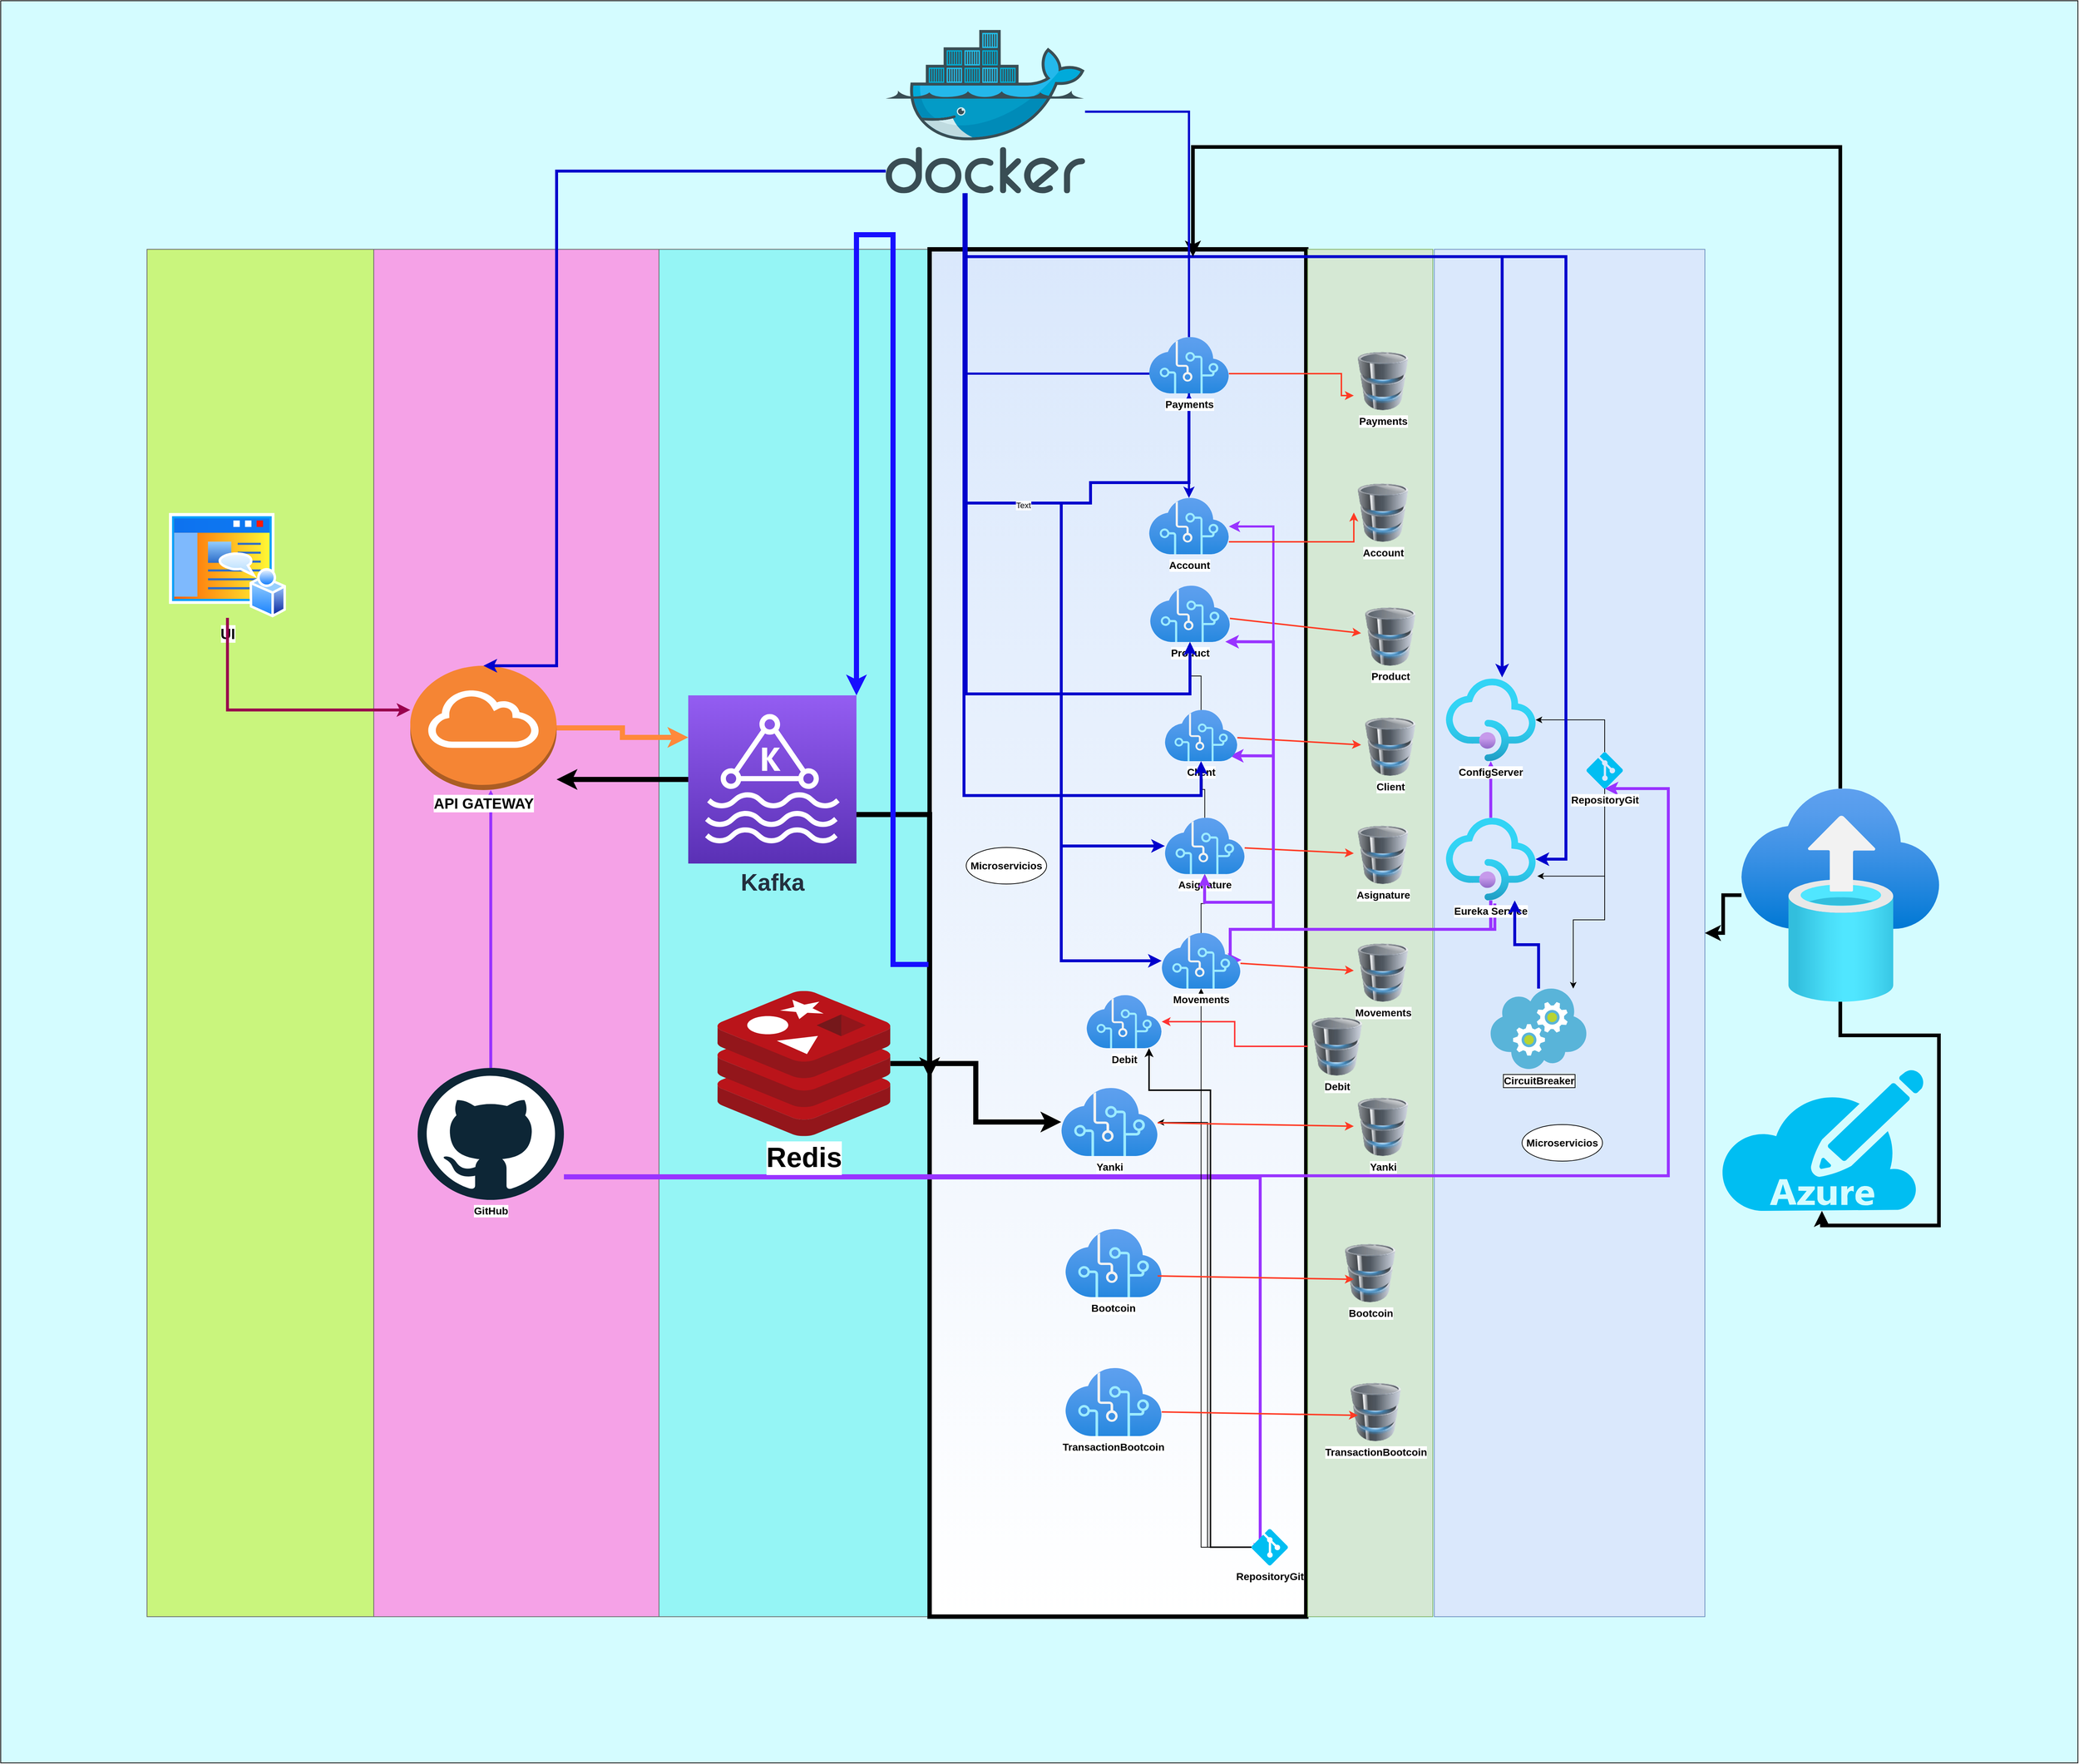 <mxfile version="16.6.5" type="github">
  <diagram id="nT4XZ729cgC_CFC-KKAV" name="Page-1">
    <mxGraphModel dx="6017" dy="3904" grid="1" gridSize="10" guides="1" tooltips="1" connect="1" arrows="1" fold="1" page="1" pageScale="1" pageWidth="827" pageHeight="1169" math="0" shadow="0">
      <root>
        <mxCell id="0" />
        <mxCell id="1" parent="0" />
        <mxCell id="L8ePBV70xMKpzN29t7BC-1" value="" style="rounded=0;whiteSpace=wrap;html=1;fillColor=#D4FCFF;" vertex="1" parent="1">
          <mxGeometry x="-420" y="-580" width="2840" height="2410" as="geometry" />
        </mxCell>
        <mxCell id="L8ePBV70xMKpzN29t7BC-2" value="" style="rounded=0;whiteSpace=wrap;html=1;fillColor=#95F5F5;strokeColor=#666666;fontColor=#333333;" vertex="1" parent="1">
          <mxGeometry x="480" y="-240" width="568" height="1870" as="geometry" />
        </mxCell>
        <mxCell id="L8ePBV70xMKpzN29t7BC-3" value="" style="rounded=0;whiteSpace=wrap;html=1;fillColor=#dae8fc;strokeColor=#6c8ebf;" vertex="1" parent="1">
          <mxGeometry x="1540" y="-240" width="370" height="1870" as="geometry" />
        </mxCell>
        <mxCell id="L8ePBV70xMKpzN29t7BC-4" value="" style="rounded=0;whiteSpace=wrap;html=1;fillColor=#F5A2E7;strokeColor=#666666;fontColor=#333333;" vertex="1" parent="1">
          <mxGeometry x="90" y="-240" width="390" height="1870" as="geometry" />
        </mxCell>
        <mxCell id="L8ePBV70xMKpzN29t7BC-5" value="" style="rounded=0;whiteSpace=wrap;html=1;fillColor=#dae8fc;strokeColor=#000000;strokeWidth=6;gradientColor=#ffffff;" vertex="1" parent="1">
          <mxGeometry x="850" y="-240" width="515" height="1870" as="geometry" />
        </mxCell>
        <mxCell id="L8ePBV70xMKpzN29t7BC-6" value="" style="rounded=0;whiteSpace=wrap;html=1;fillColor=#d5e8d4;strokeColor=#82b366;" vertex="1" parent="1">
          <mxGeometry x="1367" y="-240" width="171" height="1870" as="geometry" />
        </mxCell>
        <mxCell id="L8ePBV70xMKpzN29t7BC-7" value="" style="endArrow=classic;html=1;rounded=0;fontColor=#FF142C;labelBackgroundColor=#FF142C;strokeColor=#FF3A24;strokeWidth=2;" edge="1" parent="1" source="L8ePBV70xMKpzN29t7BC-42" target="L8ePBV70xMKpzN29t7BC-9">
          <mxGeometry width="50" height="50" relative="1" as="geometry">
            <mxPoint x="1033.16" y="949.47" as="sourcePoint" />
            <mxPoint x="1113.16" y="942.197" as="targetPoint" />
          </mxGeometry>
        </mxCell>
        <mxCell id="L8ePBV70xMKpzN29t7BC-8" value="&lt;font color=&quot;#000000&quot; style=&quot;font-size: 14px&quot;&gt;&lt;b&gt;Client&lt;/b&gt;&lt;/font&gt;" style="image;html=1;image=img/lib/clip_art/computers/Database_128x128.png;fontColor=#FF142C;" vertex="1" parent="1">
          <mxGeometry x="1440.0" y="400.0" width="80" height="80" as="geometry" />
        </mxCell>
        <mxCell id="L8ePBV70xMKpzN29t7BC-9" value="&lt;font color=&quot;#000000&quot; style=&quot;font-size: 14px&quot;&gt;&lt;b&gt;Product&lt;/b&gt;&lt;/font&gt;" style="image;html=1;image=img/lib/clip_art/computers/Database_128x128.png;fontColor=#FF142C;" vertex="1" parent="1">
          <mxGeometry x="1440" y="249.47" width="80" height="80" as="geometry" />
        </mxCell>
        <mxCell id="L8ePBV70xMKpzN29t7BC-10" value="&lt;font color=&quot;#000000&quot; size=&quot;1&quot;&gt;&lt;b style=&quot;font-size: 14px&quot;&gt;Movements&lt;/b&gt;&lt;/font&gt;" style="image;html=1;image=img/lib/clip_art/computers/Database_128x128.png;fontColor=#FF142C;" vertex="1" parent="1">
          <mxGeometry x="1430.0" y="709" width="80" height="80" as="geometry" />
        </mxCell>
        <mxCell id="L8ePBV70xMKpzN29t7BC-11" style="edgeStyle=orthogonalEdgeStyle;rounded=0;orthogonalLoop=1;jettySize=auto;html=1;fontSize=14;fontColor=#000000;" edge="1" parent="1" source="L8ePBV70xMKpzN29t7BC-43" target="L8ePBV70xMKpzN29t7BC-13">
          <mxGeometry relative="1" as="geometry" />
        </mxCell>
        <mxCell id="L8ePBV70xMKpzN29t7BC-12" style="edgeStyle=orthogonalEdgeStyle;rounded=0;orthogonalLoop=1;jettySize=auto;html=1;entryX=0.516;entryY=1.062;entryDx=0;entryDy=0;entryPerimeter=0;fontSize=14;fontColor=#000000;" edge="1" parent="1" source="L8ePBV70xMKpzN29t7BC-13" target="L8ePBV70xMKpzN29t7BC-35">
          <mxGeometry relative="1" as="geometry" />
        </mxCell>
        <mxCell id="L8ePBV70xMKpzN29t7BC-13" value="&lt;font style=&quot;font-size: 14px&quot;&gt;&lt;b&gt;Asignature&lt;/b&gt;&lt;/font&gt;" style="aspect=fixed;html=1;points=[];align=center;image;fontSize=12;image=img/lib/azure2/ai_machine_learning/Cognitive_Services.svg;fontColor=#000000;" vertex="1" parent="1">
          <mxGeometry x="1171.59" y="537.39" width="109.17" height="77.06" as="geometry" />
        </mxCell>
        <mxCell id="L8ePBV70xMKpzN29t7BC-14" value="" style="endArrow=classic;html=1;rounded=0;fontColor=#FF142C;labelBackgroundColor=#FF142C;strokeColor=#FF3A24;strokeWidth=2;" edge="1" parent="1" source="L8ePBV70xMKpzN29t7BC-35" target="L8ePBV70xMKpzN29t7BC-8">
          <mxGeometry width="50" height="50" relative="1" as="geometry">
            <mxPoint x="1360.0" y="498.54" as="sourcePoint" />
            <mxPoint x="1360.0" y="591.48" as="targetPoint" />
          </mxGeometry>
        </mxCell>
        <mxCell id="L8ePBV70xMKpzN29t7BC-15" value="" style="endArrow=classic;html=1;rounded=0;fontColor=#FF142C;labelBackgroundColor=#FF142C;strokeColor=#FF3A24;strokeWidth=2;" edge="1" parent="1" source="L8ePBV70xMKpzN29t7BC-13" target="L8ePBV70xMKpzN29t7BC-80">
          <mxGeometry width="50" height="50" relative="1" as="geometry">
            <mxPoint x="1450.57" y="948.0" as="sourcePoint" />
            <mxPoint x="1450.57" y="1040.94" as="targetPoint" />
          </mxGeometry>
        </mxCell>
        <mxCell id="L8ePBV70xMKpzN29t7BC-16" value="" style="endArrow=classic;html=1;rounded=0;fontColor=#FF142C;labelBackgroundColor=#FF142C;strokeColor=#FF3A24;strokeWidth=2;" edge="1" parent="1" source="L8ePBV70xMKpzN29t7BC-43" target="L8ePBV70xMKpzN29t7BC-10">
          <mxGeometry width="50" height="50" relative="1" as="geometry">
            <mxPoint x="1662.16" y="948.0" as="sourcePoint" />
            <mxPoint x="1662.16" y="1040.94" as="targetPoint" />
          </mxGeometry>
        </mxCell>
        <mxCell id="L8ePBV70xMKpzN29t7BC-17" style="edgeStyle=orthogonalEdgeStyle;rounded=0;orthogonalLoop=1;jettySize=auto;html=1;entryX=0.24;entryY=0.76;entryDx=0;entryDy=0;entryPerimeter=0;fontSize=20;fontColor=#000000;strokeColor=#9933FF;strokeWidth=4;" edge="1" parent="1" source="L8ePBV70xMKpzN29t7BC-20" target="L8ePBV70xMKpzN29t7BC-40">
          <mxGeometry relative="1" as="geometry">
            <Array as="points">
              <mxPoint x="560" y="1030" />
              <mxPoint x="1184" y="1030" />
            </Array>
          </mxGeometry>
        </mxCell>
        <mxCell id="L8ePBV70xMKpzN29t7BC-18" style="edgeStyle=orthogonalEdgeStyle;rounded=0;orthogonalLoop=1;jettySize=auto;html=1;entryX=0.5;entryY=1;entryDx=0;entryDy=0;entryPerimeter=0;fontSize=20;fontColor=#000000;strokeColor=#9933FF;strokeWidth=4;" edge="1" parent="1" source="L8ePBV70xMKpzN29t7BC-20" target="L8ePBV70xMKpzN29t7BC-25">
          <mxGeometry relative="1" as="geometry">
            <Array as="points">
              <mxPoint x="560" y="1027" />
              <mxPoint x="1860" y="1027" />
              <mxPoint x="1860" y="498" />
            </Array>
          </mxGeometry>
        </mxCell>
        <mxCell id="L8ePBV70xMKpzN29t7BC-19" style="edgeStyle=orthogonalEdgeStyle;rounded=0;orthogonalLoop=1;jettySize=auto;html=1;fontSize=20;fontColor=#000000;strokeColor=#9933FF;strokeWidth=4;" edge="1" parent="1" source="L8ePBV70xMKpzN29t7BC-20" target="L8ePBV70xMKpzN29t7BC-45">
          <mxGeometry relative="1" as="geometry">
            <Array as="points">
              <mxPoint x="240" y="1018" />
            </Array>
          </mxGeometry>
        </mxCell>
        <mxCell id="L8ePBV70xMKpzN29t7BC-20" value="GitHub" style="dashed=0;outlineConnect=0;html=1;align=center;labelPosition=center;verticalLabelPosition=bottom;verticalAlign=top;shape=mxgraph.weblogos.github;fontSize=14;fontStyle=1;labelBackgroundColor=default;" vertex="1" parent="1">
          <mxGeometry x="150" y="879.5" width="200" height="180.5" as="geometry" />
        </mxCell>
        <mxCell id="L8ePBV70xMKpzN29t7BC-21" value="Microservicios" style="ellipse;whiteSpace=wrap;html=1;align=center;newEdgeStyle={&quot;edgeStyle&quot;:&quot;entityRelationEdgeStyle&quot;,&quot;startArrow&quot;:&quot;none&quot;,&quot;endArrow&quot;:&quot;none&quot;,&quot;segment&quot;:10,&quot;curved&quot;:1};treeFolding=1;treeMoving=1;fontSize=14;fillColor=#FFFFFF;fontStyle=1" vertex="1" collapsed="1" parent="1">
          <mxGeometry x="900" y="578" width="110" height="50" as="geometry" />
        </mxCell>
        <mxCell id="L8ePBV70xMKpzN29t7BC-22" style="edgeStyle=orthogonalEdgeStyle;rounded=0;orthogonalLoop=1;jettySize=auto;html=1;" edge="1" parent="1" source="L8ePBV70xMKpzN29t7BC-25" target="L8ePBV70xMKpzN29t7BC-41">
          <mxGeometry relative="1" as="geometry">
            <Array as="points">
              <mxPoint x="1773" y="403.54" />
            </Array>
          </mxGeometry>
        </mxCell>
        <mxCell id="L8ePBV70xMKpzN29t7BC-23" style="edgeStyle=orthogonalEdgeStyle;rounded=0;orthogonalLoop=1;jettySize=auto;html=1;exitX=0.5;exitY=1;exitDx=0;exitDy=0;exitPerimeter=0;entryX=1.02;entryY=0.706;entryDx=0;entryDy=0;entryPerimeter=0;" edge="1" parent="1" source="L8ePBV70xMKpzN29t7BC-25" target="L8ePBV70xMKpzN29t7BC-33">
          <mxGeometry relative="1" as="geometry">
            <Array as="points">
              <mxPoint x="1773" y="617.54" />
            </Array>
          </mxGeometry>
        </mxCell>
        <mxCell id="L8ePBV70xMKpzN29t7BC-24" style="edgeStyle=orthogonalEdgeStyle;rounded=0;orthogonalLoop=1;jettySize=auto;html=1;fontSize=14;fontColor=#000000;strokeColor=#000000;strokeWidth=1;" edge="1" parent="1" source="L8ePBV70xMKpzN29t7BC-25" target="L8ePBV70xMKpzN29t7BC-58">
          <mxGeometry relative="1" as="geometry">
            <Array as="points">
              <mxPoint x="1773" y="677" />
              <mxPoint x="1730" y="677" />
            </Array>
          </mxGeometry>
        </mxCell>
        <mxCell id="L8ePBV70xMKpzN29t7BC-25" value="&lt;font style=&quot;font-size: 14px&quot;&gt;&lt;b&gt;RepositoryGit&lt;/b&gt;&lt;/font&gt;" style="verticalLabelPosition=bottom;html=1;verticalAlign=top;align=center;strokeColor=none;fillColor=#00BEF2;shape=mxgraph.azure.git_repository;labelBackgroundColor=default;" vertex="1" parent="1">
          <mxGeometry x="1748" y="447.54" width="50" height="50" as="geometry" />
        </mxCell>
        <mxCell id="L8ePBV70xMKpzN29t7BC-26" value="" style="shape=image;verticalLabelPosition=bottom;labelBackgroundColor=default;verticalAlign=top;aspect=fixed;imageAspect=0;image=https://assets-global.website-files.com/5f1c75e63b2f950eb473d3e4/603c5eb831820c3ce6a8f057_603a1586fa052d17fc2a6929_MongoDBAtlas.png;" vertex="1" parent="1">
          <mxGeometry x="1380" y="-210" width="90" height="90" as="geometry" />
        </mxCell>
        <mxCell id="L8ePBV70xMKpzN29t7BC-27" style="edgeStyle=orthogonalEdgeStyle;rounded=0;orthogonalLoop=1;jettySize=auto;html=1;fontSize=14;fontColor=#000000;strokeColor=#9933FF;strokeWidth=4;" edge="1" parent="1" source="L8ePBV70xMKpzN29t7BC-33" target="L8ePBV70xMKpzN29t7BC-13">
          <mxGeometry relative="1" as="geometry">
            <Array as="points">
              <mxPoint x="1617" y="690" />
              <mxPoint x="1320" y="690" />
              <mxPoint x="1320" y="653" />
              <mxPoint x="1226" y="653" />
            </Array>
          </mxGeometry>
        </mxCell>
        <mxCell id="L8ePBV70xMKpzN29t7BC-28" style="edgeStyle=orthogonalEdgeStyle;rounded=0;orthogonalLoop=1;jettySize=auto;html=1;entryX=0.898;entryY=0.895;entryDx=0;entryDy=0;entryPerimeter=0;fontSize=14;fontColor=#000000;strokeColor=#9933FF;strokeWidth=4;" edge="1" parent="1" source="L8ePBV70xMKpzN29t7BC-33" target="L8ePBV70xMKpzN29t7BC-35">
          <mxGeometry relative="1" as="geometry">
            <Array as="points">
              <mxPoint x="1617" y="690" />
              <mxPoint x="1320" y="690" />
              <mxPoint x="1320" y="453" />
            </Array>
          </mxGeometry>
        </mxCell>
        <mxCell id="L8ePBV70xMKpzN29t7BC-29" style="edgeStyle=orthogonalEdgeStyle;rounded=0;orthogonalLoop=1;jettySize=auto;html=1;entryX=0.942;entryY=0.995;entryDx=0;entryDy=0;entryPerimeter=0;fontSize=14;fontColor=#000000;strokeColor=#9933FF;strokeWidth=4;" edge="1" parent="1" source="L8ePBV70xMKpzN29t7BC-33" target="L8ePBV70xMKpzN29t7BC-42">
          <mxGeometry relative="1" as="geometry">
            <Array as="points">
              <mxPoint x="1617" y="690" />
              <mxPoint x="1320" y="690" />
              <mxPoint x="1320" y="297" />
            </Array>
          </mxGeometry>
        </mxCell>
        <mxCell id="L8ePBV70xMKpzN29t7BC-30" style="edgeStyle=orthogonalEdgeStyle;rounded=0;orthogonalLoop=1;jettySize=auto;html=1;entryX=1.012;entryY=0.486;entryDx=0;entryDy=0;entryPerimeter=0;fontSize=14;fontColor=#000000;strokeColor=#9933FF;strokeWidth=4;exitX=0.545;exitY=1.037;exitDx=0;exitDy=0;exitPerimeter=0;" edge="1" parent="1" source="L8ePBV70xMKpzN29t7BC-33" target="L8ePBV70xMKpzN29t7BC-43">
          <mxGeometry relative="1" as="geometry">
            <Array as="points">
              <mxPoint x="1623" y="690" />
              <mxPoint x="1261" y="690" />
              <mxPoint x="1261" y="732" />
            </Array>
          </mxGeometry>
        </mxCell>
        <mxCell id="L8ePBV70xMKpzN29t7BC-31" style="edgeStyle=orthogonalEdgeStyle;rounded=0;orthogonalLoop=1;jettySize=auto;html=1;fontSize=14;fontColor=#000000;strokeColor=#9933FF;strokeWidth=4;" edge="1" parent="1" source="L8ePBV70xMKpzN29t7BC-33" target="L8ePBV70xMKpzN29t7BC-41">
          <mxGeometry relative="1" as="geometry" />
        </mxCell>
        <mxCell id="L8ePBV70xMKpzN29t7BC-32" style="edgeStyle=orthogonalEdgeStyle;rounded=0;orthogonalLoop=1;jettySize=auto;html=1;fontSize=14;fontColor=#000000;strokeColor=#9933FF;strokeWidth=3;" edge="1" parent="1" source="L8ePBV70xMKpzN29t7BC-33" target="L8ePBV70xMKpzN29t7BC-60">
          <mxGeometry relative="1" as="geometry">
            <Array as="points">
              <mxPoint x="1617" y="690" />
              <mxPoint x="1320" y="690" />
              <mxPoint x="1320" y="139" />
            </Array>
          </mxGeometry>
        </mxCell>
        <mxCell id="L8ePBV70xMKpzN29t7BC-33" value="&lt;font style=&quot;font-size: 14px&quot;&gt;&lt;b&gt;Eureka Service&lt;/b&gt;&lt;/font&gt;" style="aspect=fixed;html=1;points=[];align=center;image;fontSize=12;image=img/lib/azure2/app_services/API_Management_Services.svg;fontColor=#000000;" vertex="1" parent="1">
          <mxGeometry x="1556" y="537.39" width="122.5" height="113.07" as="geometry" />
        </mxCell>
        <mxCell id="L8ePBV70xMKpzN29t7BC-34" style="edgeStyle=orthogonalEdgeStyle;rounded=0;orthogonalLoop=1;jettySize=auto;html=1;fontSize=14;fontColor=#000000;" edge="1" parent="1" source="L8ePBV70xMKpzN29t7BC-35" target="L8ePBV70xMKpzN29t7BC-42">
          <mxGeometry relative="1" as="geometry" />
        </mxCell>
        <mxCell id="L8ePBV70xMKpzN29t7BC-35" value="&lt;font style=&quot;font-size: 14px&quot;&gt;&lt;b&gt;Client&lt;/b&gt;&lt;/font&gt;" style="aspect=fixed;html=1;points=[];align=center;image;fontSize=12;image=img/lib/azure2/ai_machine_learning/Cognitive_Services.svg;fontColor=#000000;" vertex="1" parent="1">
          <mxGeometry x="1171.59" y="390" width="99.17" height="70" as="geometry" />
        </mxCell>
        <mxCell id="L8ePBV70xMKpzN29t7BC-36" value="Microservicios" style="ellipse;whiteSpace=wrap;html=1;align=center;newEdgeStyle={&quot;edgeStyle&quot;:&quot;entityRelationEdgeStyle&quot;,&quot;startArrow&quot;:&quot;none&quot;,&quot;endArrow&quot;:&quot;none&quot;,&quot;segment&quot;:10,&quot;curved&quot;:1};treeFolding=1;treeMoving=1;fontSize=14;fillColor=#FFFFFF;fontStyle=1" vertex="1" parent="1">
          <mxGeometry x="1660" y="957" width="110" height="50" as="geometry" />
        </mxCell>
        <mxCell id="L8ePBV70xMKpzN29t7BC-37" style="edgeStyle=orthogonalEdgeStyle;rounded=0;orthogonalLoop=1;jettySize=auto;html=1;fontSize=14;fontColor=#000000;" edge="1" parent="1" source="L8ePBV70xMKpzN29t7BC-40" target="L8ePBV70xMKpzN29t7BC-43">
          <mxGeometry relative="1" as="geometry" />
        </mxCell>
        <mxCell id="L8ePBV70xMKpzN29t7BC-38" style="edgeStyle=orthogonalEdgeStyle;rounded=0;orthogonalLoop=1;jettySize=auto;html=1;fontSize=32;" edge="1" parent="1" source="L8ePBV70xMKpzN29t7BC-40" target="L8ePBV70xMKpzN29t7BC-74">
          <mxGeometry relative="1" as="geometry">
            <Array as="points">
              <mxPoint x="1230" y="1535" />
              <mxPoint x="1230" y="954" />
            </Array>
          </mxGeometry>
        </mxCell>
        <mxCell id="L8ePBV70xMKpzN29t7BC-39" style="edgeStyle=orthogonalEdgeStyle;rounded=0;orthogonalLoop=1;jettySize=auto;html=1;fontSize=32;strokeColor=#000000;strokeWidth=2;" edge="1" parent="1" source="L8ePBV70xMKpzN29t7BC-40" target="L8ePBV70xMKpzN29t7BC-84">
          <mxGeometry relative="1" as="geometry">
            <Array as="points">
              <mxPoint x="1234" y="910" />
              <mxPoint x="1150" y="910" />
            </Array>
          </mxGeometry>
        </mxCell>
        <mxCell id="L8ePBV70xMKpzN29t7BC-40" value="&lt;font style=&quot;font-size: 14px&quot;&gt;&lt;b&gt;RepositoryGit&lt;/b&gt;&lt;/font&gt;" style="verticalLabelPosition=bottom;html=1;verticalAlign=top;align=center;strokeColor=none;fillColor=#00BEF2;shape=mxgraph.azure.git_repository;labelBackgroundColor=default;" vertex="1" parent="1">
          <mxGeometry x="1290" y="1510" width="50" height="50" as="geometry" />
        </mxCell>
        <mxCell id="L8ePBV70xMKpzN29t7BC-41" value="&lt;font style=&quot;font-size: 14px&quot;&gt;&lt;b&gt;ConfigServer&lt;/b&gt;&lt;/font&gt;" style="aspect=fixed;html=1;points=[];align=center;image;fontSize=12;image=img/lib/azure2/app_services/API_Management_Services.svg;fontColor=#000000;" vertex="1" parent="1">
          <mxGeometry x="1556" y="347" width="122.5" height="113.07" as="geometry" />
        </mxCell>
        <mxCell id="L8ePBV70xMKpzN29t7BC-42" value="&lt;b&gt;&lt;font style=&quot;font-size: 14px&quot;&gt;Product&lt;/font&gt;&lt;/b&gt;" style="aspect=fixed;html=1;points=[];align=center;image;fontSize=12;image=img/lib/azure2/ai_machine_learning/Cognitive_Services.svg;fontColor=#000000;" vertex="1" parent="1">
          <mxGeometry x="1151.41" y="220" width="109.17" height="77.06" as="geometry" />
        </mxCell>
        <mxCell id="L8ePBV70xMKpzN29t7BC-43" value="&lt;font style=&quot;font-size: 14px&quot;&gt;&lt;b&gt;Movements&lt;/b&gt;&lt;/font&gt;" style="aspect=fixed;html=1;points=[];align=center;image;fontSize=12;image=img/lib/azure2/ai_machine_learning/Cognitive_Services.svg;fontColor=#000000;" vertex="1" parent="1">
          <mxGeometry x="1167.3" y="694.97" width="107.75" height="76.06" as="geometry" />
        </mxCell>
        <mxCell id="L8ePBV70xMKpzN29t7BC-44" style="edgeStyle=orthogonalEdgeStyle;rounded=0;orthogonalLoop=1;jettySize=auto;html=1;fontSize=32;strokeWidth=7;entryX=0;entryY=0.25;entryDx=0;entryDy=0;entryPerimeter=0;strokeColor=#FF893B;" edge="1" parent="1" source="L8ePBV70xMKpzN29t7BC-45" target="L8ePBV70xMKpzN29t7BC-73">
          <mxGeometry relative="1" as="geometry">
            <Array as="points" />
          </mxGeometry>
        </mxCell>
        <mxCell id="L8ePBV70xMKpzN29t7BC-45" value="&lt;b&gt;API GATEWAY&lt;/b&gt;" style="outlineConnect=0;dashed=0;verticalLabelPosition=bottom;verticalAlign=top;align=center;html=1;shape=mxgraph.aws3.internet_gateway;fillColor=#F58534;gradientColor=none;labelBackgroundColor=default;fontSize=20;fontColor=#000000;" vertex="1" parent="1">
          <mxGeometry x="140" y="329.47" width="200" height="170" as="geometry" />
        </mxCell>
        <mxCell id="L8ePBV70xMKpzN29t7BC-46" style="edgeStyle=orthogonalEdgeStyle;rounded=0;orthogonalLoop=1;jettySize=auto;html=1;fontSize=15;fontColor=#0000CC;strokeColor=#0000CC;strokeWidth=4;entryX=0.5;entryY=0;entryDx=0;entryDy=0;entryPerimeter=0;" edge="1" parent="1" source="L8ePBV70xMKpzN29t7BC-56" target="L8ePBV70xMKpzN29t7BC-45">
          <mxGeometry relative="1" as="geometry">
            <Array as="points">
              <mxPoint x="340" y="-347" />
            </Array>
          </mxGeometry>
        </mxCell>
        <mxCell id="L8ePBV70xMKpzN29t7BC-47" style="edgeStyle=orthogonalEdgeStyle;rounded=0;orthogonalLoop=1;jettySize=auto;html=1;fontSize=15;fontColor=#0000CC;strokeColor=#0000CC;strokeWidth=4;" edge="1" parent="1" source="L8ePBV70xMKpzN29t7BC-56" target="L8ePBV70xMKpzN29t7BC-42">
          <mxGeometry relative="1" as="geometry">
            <Array as="points">
              <mxPoint x="900" y="368" />
            </Array>
          </mxGeometry>
        </mxCell>
        <mxCell id="L8ePBV70xMKpzN29t7BC-48" style="edgeStyle=orthogonalEdgeStyle;rounded=0;orthogonalLoop=1;jettySize=auto;html=1;fontSize=15;fontColor=#0000CC;strokeColor=#0000CC;strokeWidth=4;" edge="1" parent="1" source="L8ePBV70xMKpzN29t7BC-56" target="L8ePBV70xMKpzN29t7BC-35">
          <mxGeometry relative="1" as="geometry">
            <Array as="points">
              <mxPoint x="897" y="507" />
            </Array>
          </mxGeometry>
        </mxCell>
        <mxCell id="L8ePBV70xMKpzN29t7BC-49" style="edgeStyle=orthogonalEdgeStyle;rounded=0;orthogonalLoop=1;jettySize=auto;html=1;fontSize=15;fontColor=#0000CC;strokeColor=#0000CC;strokeWidth=4;" edge="1" parent="1" source="L8ePBV70xMKpzN29t7BC-56" target="L8ePBV70xMKpzN29t7BC-13">
          <mxGeometry relative="1" as="geometry">
            <Array as="points">
              <mxPoint x="900" y="-157" />
              <mxPoint x="900" y="107" />
              <mxPoint x="1030" y="107" />
              <mxPoint x="1030" y="653" />
            </Array>
          </mxGeometry>
        </mxCell>
        <mxCell id="L8ePBV70xMKpzN29t7BC-50" style="edgeStyle=orthogonalEdgeStyle;rounded=0;orthogonalLoop=1;jettySize=auto;html=1;fontSize=15;fontColor=#0000CC;strokeColor=#0000CC;strokeWidth=4;" edge="1" parent="1" source="L8ePBV70xMKpzN29t7BC-56" target="L8ePBV70xMKpzN29t7BC-43">
          <mxGeometry relative="1" as="geometry">
            <Array as="points">
              <mxPoint x="900" y="-157" />
              <mxPoint x="900" y="107" />
              <mxPoint x="1030" y="107" />
              <mxPoint x="1030" y="826" />
            </Array>
          </mxGeometry>
        </mxCell>
        <mxCell id="L8ePBV70xMKpzN29t7BC-51" style="edgeStyle=orthogonalEdgeStyle;rounded=0;orthogonalLoop=1;jettySize=auto;html=1;fontSize=15;fontColor=#0000CC;strokeColor=#0000CC;strokeWidth=4;entryX=0.627;entryY=-0.014;entryDx=0;entryDy=0;entryPerimeter=0;" edge="1" parent="1" source="L8ePBV70xMKpzN29t7BC-56" target="L8ePBV70xMKpzN29t7BC-41">
          <mxGeometry relative="1" as="geometry">
            <Array as="points">
              <mxPoint x="897" y="-230" />
              <mxPoint x="1633" y="-230" />
            </Array>
          </mxGeometry>
        </mxCell>
        <mxCell id="L8ePBV70xMKpzN29t7BC-52" style="edgeStyle=orthogonalEdgeStyle;rounded=0;orthogonalLoop=1;jettySize=auto;html=1;fontSize=15;fontColor=#0000CC;strokeColor=#0000CC;strokeWidth=4;" edge="1" parent="1" source="L8ePBV70xMKpzN29t7BC-56" target="L8ePBV70xMKpzN29t7BC-33">
          <mxGeometry relative="1" as="geometry">
            <Array as="points">
              <mxPoint x="897" y="-230" />
              <mxPoint x="1720" y="-230" />
              <mxPoint x="1720" y="594" />
            </Array>
          </mxGeometry>
        </mxCell>
        <mxCell id="L8ePBV70xMKpzN29t7BC-53" style="edgeStyle=orthogonalEdgeStyle;rounded=0;orthogonalLoop=1;jettySize=auto;html=1;fontSize=14;fontColor=#000000;strokeColor=#0000CC;strokeWidth=3;startArrow=none;" edge="1" parent="1" source="L8ePBV70xMKpzN29t7BC-78" target="L8ePBV70xMKpzN29t7BC-60">
          <mxGeometry relative="1" as="geometry">
            <Array as="points">
              <mxPoint x="900" y="-70" />
              <mxPoint x="1205" y="-70" />
            </Array>
          </mxGeometry>
        </mxCell>
        <mxCell id="L8ePBV70xMKpzN29t7BC-54" style="edgeStyle=orthogonalEdgeStyle;rounded=0;orthogonalLoop=1;jettySize=auto;html=1;strokeWidth=4;strokeColor=#0000CC;" edge="1" parent="1" source="L8ePBV70xMKpzN29t7BC-56" target="L8ePBV70xMKpzN29t7BC-78">
          <mxGeometry relative="1" as="geometry">
            <Array as="points">
              <mxPoint x="900" y="107" />
              <mxPoint x="1070" y="107" />
              <mxPoint x="1070" y="79" />
            </Array>
          </mxGeometry>
        </mxCell>
        <mxCell id="L8ePBV70xMKpzN29t7BC-55" value="Text" style="edgeLabel;html=1;align=center;verticalAlign=middle;resizable=0;points=[];" vertex="1" connectable="0" parent="L8ePBV70xMKpzN29t7BC-54">
          <mxGeometry x="0.142" y="-2" relative="1" as="geometry">
            <mxPoint y="1" as="offset" />
          </mxGeometry>
        </mxCell>
        <mxCell id="L8ePBV70xMKpzN29t7BC-56" value="" style="sketch=0;aspect=fixed;html=1;points=[];align=center;image;fontSize=15;image=img/lib/mscae/Docker.svg;labelBackgroundColor=default;fontColor=#000000;fillColor=#C9F57D;labelBorderColor=default;" vertex="1" parent="1">
          <mxGeometry x="790" y="-540" width="272.48" height="223.43" as="geometry" />
        </mxCell>
        <mxCell id="L8ePBV70xMKpzN29t7BC-57" style="edgeStyle=orthogonalEdgeStyle;rounded=0;orthogonalLoop=1;jettySize=auto;html=1;fontSize=14;fontColor=#000000;strokeColor=#0000CC;strokeWidth=4;" edge="1" parent="1" source="L8ePBV70xMKpzN29t7BC-58" target="L8ePBV70xMKpzN29t7BC-33">
          <mxGeometry relative="1" as="geometry">
            <Array as="points">
              <mxPoint x="1683" y="711" />
              <mxPoint x="1650" y="711" />
            </Array>
          </mxGeometry>
        </mxCell>
        <mxCell id="L8ePBV70xMKpzN29t7BC-58" value="&lt;font style=&quot;font-size: 14px&quot; color=&quot;#000000&quot;&gt;&lt;b&gt;CircuitBreaker&lt;/b&gt;&lt;/font&gt;" style="sketch=0;aspect=fixed;html=1;points=[];align=center;image;fontSize=12;image=img/lib/mscae/Cloud_Services_Classic.svg;labelBackgroundColor=default;labelBorderColor=default;fontColor=#0000CC;fillColor=#C9F57D;" vertex="1" parent="1">
          <mxGeometry x="1617.05" y="771.03" width="130.95" height="110" as="geometry" />
        </mxCell>
        <mxCell id="L8ePBV70xMKpzN29t7BC-59" style="edgeStyle=orthogonalEdgeStyle;rounded=0;orthogonalLoop=1;jettySize=auto;html=1;entryX=0;entryY=0.5;entryDx=0;entryDy=0;fontSize=14;fontColor=#000000;strokeColor=#FF3A24;strokeWidth=2;" edge="1" parent="1" source="L8ePBV70xMKpzN29t7BC-60" target="L8ePBV70xMKpzN29t7BC-61">
          <mxGeometry relative="1" as="geometry">
            <Array as="points">
              <mxPoint x="1430" y="160" />
            </Array>
          </mxGeometry>
        </mxCell>
        <mxCell id="L8ePBV70xMKpzN29t7BC-60" value="&lt;b&gt;&lt;font style=&quot;font-size: 14px&quot;&gt;Account&lt;/font&gt;&lt;/b&gt;" style="aspect=fixed;html=1;points=[];align=center;image;fontSize=12;image=img/lib/azure2/ai_machine_learning/Cognitive_Services.svg;fontColor=#000000;" vertex="1" parent="1">
          <mxGeometry x="1149.99" y="100.0" width="109.17" height="77.06" as="geometry" />
        </mxCell>
        <mxCell id="L8ePBV70xMKpzN29t7BC-61" value="&lt;font color=&quot;#000000&quot; style=&quot;font-size: 14px&quot;&gt;&lt;b&gt;Account&lt;/b&gt;&lt;/font&gt;" style="image;html=1;image=img/lib/clip_art/computers/Database_128x128.png;fontColor=#FF142C;" vertex="1" parent="1">
          <mxGeometry x="1430" y="80" width="80" height="80" as="geometry" />
        </mxCell>
        <mxCell id="L8ePBV70xMKpzN29t7BC-62" style="edgeStyle=orthogonalEdgeStyle;rounded=0;orthogonalLoop=1;jettySize=auto;html=1;entryX=0.5;entryY=1;entryDx=0;entryDy=0;entryPerimeter=0;strokeWidth=5;" edge="1" parent="1" source="L8ePBV70xMKpzN29t7BC-65" target="L8ePBV70xMKpzN29t7BC-66">
          <mxGeometry relative="1" as="geometry" />
        </mxCell>
        <mxCell id="L8ePBV70xMKpzN29t7BC-63" style="edgeStyle=orthogonalEdgeStyle;rounded=0;orthogonalLoop=1;jettySize=auto;html=1;strokeWidth=5;" edge="1" parent="1" source="L8ePBV70xMKpzN29t7BC-65" target="L8ePBV70xMKpzN29t7BC-3">
          <mxGeometry relative="1" as="geometry" />
        </mxCell>
        <mxCell id="L8ePBV70xMKpzN29t7BC-64" style="edgeStyle=orthogonalEdgeStyle;rounded=0;orthogonalLoop=1;jettySize=auto;html=1;strokeWidth=5;" edge="1" parent="1" source="L8ePBV70xMKpzN29t7BC-65">
          <mxGeometry relative="1" as="geometry">
            <mxPoint x="1210" y="-230" as="targetPoint" />
            <Array as="points">
              <mxPoint x="2095" y="-380" />
              <mxPoint x="1210" y="-380" />
            </Array>
          </mxGeometry>
        </mxCell>
        <mxCell id="L8ePBV70xMKpzN29t7BC-65" value="" style="aspect=fixed;html=1;points=[];align=center;image;fontSize=12;image=img/lib/azure2/databases/Azure_Database_Migration_Services.svg;fillColor=#D4FCFF;" vertex="1" parent="1">
          <mxGeometry x="1960" y="497.54" width="270.34" height="291.46" as="geometry" />
        </mxCell>
        <mxCell id="L8ePBV70xMKpzN29t7BC-66" value="" style="verticalLabelPosition=bottom;html=1;verticalAlign=top;align=center;strokeColor=none;fillColor=#00BEF2;shape=mxgraph.azure.azure_subscription;" vertex="1" parent="1">
          <mxGeometry x="1930" y="881.03" width="280" height="194" as="geometry" />
        </mxCell>
        <mxCell id="L8ePBV70xMKpzN29t7BC-67" value="&lt;font color=&quot;#000000&quot;&gt;&lt;span style=&quot;font-size: 14px&quot;&gt;&lt;b&gt;Payments&lt;/b&gt;&lt;/span&gt;&lt;/font&gt;" style="image;html=1;image=img/lib/clip_art/computers/Database_128x128.png;fontColor=#FF142C;" vertex="1" parent="1">
          <mxGeometry x="1430" y="-100" width="80" height="80" as="geometry" />
        </mxCell>
        <mxCell id="L8ePBV70xMKpzN29t7BC-68" style="edgeStyle=orthogonalEdgeStyle;rounded=0;orthogonalLoop=1;jettySize=auto;html=1;entryX=0;entryY=0.75;entryDx=0;entryDy=0;fontSize=14;fontColor=#000000;strokeColor=#FF3A24;strokeWidth=2;" edge="1" parent="1" source="L8ePBV70xMKpzN29t7BC-78" target="L8ePBV70xMKpzN29t7BC-67">
          <mxGeometry relative="1" as="geometry">
            <Array as="points">
              <mxPoint x="1413" y="-70" />
              <mxPoint x="1413" y="-40" />
            </Array>
            <mxPoint x="1269.16" y="230.111" as="sourcePoint" />
            <mxPoint x="1420" y="232.53" as="targetPoint" />
          </mxGeometry>
        </mxCell>
        <mxCell id="L8ePBV70xMKpzN29t7BC-69" style="edgeStyle=orthogonalEdgeStyle;rounded=0;orthogonalLoop=1;jettySize=auto;html=1;fontSize=32;strokeWidth=7;" edge="1" parent="1" source="L8ePBV70xMKpzN29t7BC-70" target="L8ePBV70xMKpzN29t7BC-74">
          <mxGeometry relative="1" as="geometry" />
        </mxCell>
        <mxCell id="L8ePBV70xMKpzN29t7BC-70" value="&lt;font style=&quot;font-size: 38px&quot;&gt;&lt;b&gt;Redis&lt;/b&gt;&lt;/font&gt;" style="sketch=0;aspect=fixed;html=1;points=[];align=center;image;fontSize=15;image=img/lib/mscae/Cache_Redis_Product.svg;" vertex="1" parent="1">
          <mxGeometry x="560" y="774.25" width="236.31" height="198.5" as="geometry" />
        </mxCell>
        <mxCell id="L8ePBV70xMKpzN29t7BC-71" style="edgeStyle=orthogonalEdgeStyle;rounded=0;orthogonalLoop=1;jettySize=auto;html=1;fontSize=32;strokeWidth=7;" edge="1" parent="1" source="L8ePBV70xMKpzN29t7BC-73" target="L8ePBV70xMKpzN29t7BC-45">
          <mxGeometry relative="1" as="geometry">
            <mxPoint x="420" y="440" as="targetPoint" />
            <Array as="points">
              <mxPoint x="340" y="485" />
              <mxPoint x="340" y="485" />
            </Array>
          </mxGeometry>
        </mxCell>
        <mxCell id="L8ePBV70xMKpzN29t7BC-72" style="edgeStyle=orthogonalEdgeStyle;rounded=0;orthogonalLoop=1;jettySize=auto;html=1;entryX=0;entryY=0.606;entryDx=0;entryDy=0;entryPerimeter=0;fontSize=32;strokeWidth=7;" edge="1" parent="1" source="L8ePBV70xMKpzN29t7BC-73" target="L8ePBV70xMKpzN29t7BC-5">
          <mxGeometry relative="1" as="geometry">
            <Array as="points">
              <mxPoint x="780" y="533" />
              <mxPoint x="780" y="533" />
            </Array>
          </mxGeometry>
        </mxCell>
        <mxCell id="L8ePBV70xMKpzN29t7BC-73" value="&lt;font style=&quot;font-size: 32px&quot;&gt;&lt;b&gt;Kafka&lt;/b&gt;&lt;/font&gt;" style="sketch=0;points=[[0,0,0],[0.25,0,0],[0.5,0,0],[0.75,0,0],[1,0,0],[0,1,0],[0.25,1,0],[0.5,1,0],[0.75,1,0],[1,1,0],[0,0.25,0],[0,0.5,0],[0,0.75,0],[1,0.25,0],[1,0.5,0],[1,0.75,0]];outlineConnect=0;fontColor=#232F3E;gradientColor=#945DF2;gradientDirection=north;fillColor=#5A30B5;strokeColor=#ffffff;dashed=0;verticalLabelPosition=bottom;verticalAlign=top;align=center;html=1;fontSize=12;fontStyle=0;aspect=fixed;shape=mxgraph.aws4.resourceIcon;resIcon=mxgraph.aws4.managed_streaming_for_kafka;" vertex="1" parent="1">
          <mxGeometry x="520" y="370" width="230" height="230" as="geometry" />
        </mxCell>
        <mxCell id="L8ePBV70xMKpzN29t7BC-74" value="&lt;b&gt;&lt;font style=&quot;font-size: 14px&quot;&gt;Yanki&lt;/font&gt;&lt;/b&gt;" style="aspect=fixed;html=1;points=[];align=center;image;fontSize=12;image=img/lib/azure2/ai_machine_learning/Cognitive_Services.svg;fontColor=#000000;" vertex="1" parent="1">
          <mxGeometry x="1030" y="907" width="131.76" height="93" as="geometry" />
        </mxCell>
        <mxCell id="L8ePBV70xMKpzN29t7BC-75" value="" style="rounded=0;whiteSpace=wrap;html=1;fillColor=#C9F57D;strokeColor=#666666;fontColor=#333333;" vertex="1" parent="1">
          <mxGeometry x="-220" y="-240" width="310" height="1870" as="geometry" />
        </mxCell>
        <mxCell id="L8ePBV70xMKpzN29t7BC-76" value="&lt;font style=&quot;font-size: 20px&quot;&gt;UI&lt;/font&gt;" style="aspect=fixed;perimeter=ellipsePerimeter;html=1;align=center;shadow=0;dashed=0;spacingTop=3;image;image=img/lib/active_directory/home_page.svg;fillColor=#95F5F5;fontSize=14;fontStyle=1" vertex="1" parent="1">
          <mxGeometry x="-190" y="120.0" width="160" height="144" as="geometry" />
        </mxCell>
        <mxCell id="L8ePBV70xMKpzN29t7BC-77" style="edgeStyle=orthogonalEdgeStyle;rounded=0;orthogonalLoop=1;jettySize=auto;html=1;fontSize=20;fontColor=#000000;strokeColor=#99004D;strokeWidth=4;" edge="1" parent="1" source="L8ePBV70xMKpzN29t7BC-76" target="L8ePBV70xMKpzN29t7BC-45">
          <mxGeometry relative="1" as="geometry">
            <Array as="points">
              <mxPoint x="220" y="390" />
            </Array>
          </mxGeometry>
        </mxCell>
        <mxCell id="L8ePBV70xMKpzN29t7BC-78" value="&lt;b&gt;&lt;font style=&quot;font-size: 14px&quot;&gt;Payments&lt;/font&gt;&lt;/b&gt;" style="aspect=fixed;html=1;points=[];align=center;image;fontSize=12;image=img/lib/azure2/ai_machine_learning/Cognitive_Services.svg;fontColor=#000000;" vertex="1" parent="1">
          <mxGeometry x="1149.99" y="-120.0" width="109.17" height="77.06" as="geometry" />
        </mxCell>
        <mxCell id="L8ePBV70xMKpzN29t7BC-79" value="" style="edgeStyle=orthogonalEdgeStyle;rounded=0;orthogonalLoop=1;jettySize=auto;html=1;fontSize=14;fontColor=#000000;strokeColor=#0000CC;strokeWidth=3;endArrow=none;" edge="1" parent="1" source="L8ePBV70xMKpzN29t7BC-56" target="L8ePBV70xMKpzN29t7BC-78">
          <mxGeometry relative="1" as="geometry">
            <mxPoint x="900" y="-316.57" as="sourcePoint" />
            <mxPoint x="1205.091" y="190" as="targetPoint" />
            <Array as="points" />
          </mxGeometry>
        </mxCell>
        <mxCell id="L8ePBV70xMKpzN29t7BC-80" value="&lt;font color=&quot;#000000&quot; style=&quot;font-size: 14px&quot;&gt;&lt;b&gt;Asignature&lt;/b&gt;&lt;/font&gt;" style="image;html=1;image=img/lib/clip_art/computers/Database_128x128.png;fontColor=#FF142C;" vertex="1" parent="1">
          <mxGeometry x="1430.0" y="548" width="80" height="80" as="geometry" />
        </mxCell>
        <mxCell id="L8ePBV70xMKpzN29t7BC-81" value="&lt;font color=&quot;#000000&quot; size=&quot;1&quot;&gt;&lt;b style=&quot;font-size: 14px&quot;&gt;Yanki&lt;/b&gt;&lt;/font&gt;" style="image;html=1;image=img/lib/clip_art/computers/Database_128x128.png;fontColor=#FF142C;" vertex="1" parent="1">
          <mxGeometry x="1430.0" y="920" width="80" height="80" as="geometry" />
        </mxCell>
        <mxCell id="L8ePBV70xMKpzN29t7BC-82" value="" style="endArrow=classic;html=1;rounded=0;fontColor=#FF142C;labelBackgroundColor=#FF142C;strokeColor=#FF3A24;strokeWidth=2;" edge="1" parent="1" source="L8ePBV70xMKpzN29t7BC-74" target="L8ePBV70xMKpzN29t7BC-81">
          <mxGeometry width="50" height="50" relative="1" as="geometry">
            <mxPoint x="1285.05" y="746.464" as="sourcePoint" />
            <mxPoint x="1440" y="756.428" as="targetPoint" />
          </mxGeometry>
        </mxCell>
        <mxCell id="L8ePBV70xMKpzN29t7BC-83" style="edgeStyle=orthogonalEdgeStyle;rounded=0;orthogonalLoop=1;jettySize=auto;html=1;fontSize=32;strokeWidth=7;entryX=1;entryY=0;entryDx=0;entryDy=0;entryPerimeter=0;exitX=-0.003;exitY=0.523;exitDx=0;exitDy=0;exitPerimeter=0;strokeColor=#170FFF;" edge="1" parent="1" source="L8ePBV70xMKpzN29t7BC-5" target="L8ePBV70xMKpzN29t7BC-73">
          <mxGeometry relative="1" as="geometry">
            <mxPoint x="800" y="620" as="sourcePoint" />
            <mxPoint x="1049.58" y="883.5" as="targetPoint" />
          </mxGeometry>
        </mxCell>
        <mxCell id="L8ePBV70xMKpzN29t7BC-84" value="&lt;b&gt;&lt;font style=&quot;font-size: 14px&quot;&gt;Debit&lt;/font&gt;&lt;/b&gt;" style="aspect=fixed;html=1;points=[];align=center;image;fontSize=12;image=img/lib/azure2/ai_machine_learning/Cognitive_Services.svg;fontColor=#000000;" vertex="1" parent="1">
          <mxGeometry x="1064.54" y="780" width="102.76" height="72.53" as="geometry" />
        </mxCell>
        <mxCell id="L8ePBV70xMKpzN29t7BC-85" style="edgeStyle=orthogonalEdgeStyle;rounded=0;orthogonalLoop=1;jettySize=auto;html=1;fontSize=32;strokeColor=#FF3333;strokeWidth=2;" edge="1" parent="1" source="L8ePBV70xMKpzN29t7BC-86" target="L8ePBV70xMKpzN29t7BC-84">
          <mxGeometry relative="1" as="geometry" />
        </mxCell>
        <mxCell id="L8ePBV70xMKpzN29t7BC-86" value="&lt;font color=&quot;#000000&quot; size=&quot;1&quot;&gt;&lt;b style=&quot;font-size: 14px&quot;&gt;Debit&lt;/b&gt;&lt;/font&gt;" style="image;html=1;image=img/lib/clip_art/computers/Database_128x128.png;fontColor=#FF142C;" vertex="1" parent="1">
          <mxGeometry x="1367.0" y="810" width="80" height="80" as="geometry" />
        </mxCell>
        <mxCell id="L8ePBV70xMKpzN29t7BC-87" value="&lt;b&gt;&lt;font style=&quot;font-size: 14px&quot;&gt;Bootcoin&lt;/font&gt;&lt;/b&gt;&lt;span style=&quot;color: rgba(0 , 0 , 0 , 0) ; font-family: monospace ; font-size: 0px ; background-color: rgb(248 , 249 , 250)&quot;&gt;%3CmxGraphModel%3E%3Croot%3E%3CmxCell%20id%3D%220%22%2F%3E%3CmxCell%20id%3D%221%22%20parent%3D%220%22%2F%3E%3CmxCell%20id%3D%222%22%20value%3D%22%26lt%3Bb%26gt%3B%26lt%3Bfont%20style%3D%26quot%3Bfont-size%3A%2014px%26quot%3B%26gt%3BYanki%26lt%3B%2Ffont%26gt%3B%26lt%3B%2Fb%26gt%3B%22%20style%3D%22aspect%3Dfixed%3Bhtml%3D1%3Bpoints%3D%5B%5D%3Balign%3Dcenter%3Bimage%3BfontSize%3D12%3Bimage%3Dimg%2Flib%2Fazure2%2Fai_machine_learning%2FCognitive_Services.svg%3BfontColor%3D%23000000%3B%22%20vertex%3D%221%22%20parent%3D%221%22%3E%3CmxGeometry%20x%3D%221030%22%20y%3D%22907%22%20width%3D%22131.76%22%20height%3D%2293%22%20as%3D%22geometry%22%2F%3E%3C%2FmxCell%3E%3C%2Froot%3E%3C%2FmxGraphModel%3E&lt;/span&gt;&lt;span style=&quot;color: rgba(0 , 0 , 0 , 0) ; font-family: monospace ; font-size: 0px ; background-color: rgb(248 , 249 , 250)&quot;&gt;%3CmxGraphModel%3E%3Croot%3E%3CmxCell%20id%3D%220%22%2F%3E%3CmxCell%20id%3D%221%22%20parent%3D%220%22%2F%3E%3CmxCell%20id%3D%222%22%20value%3D%22%26lt%3Bb%26gt%3B%26lt%3Bfont%20style%3D%26quot%3Bfont-size%3A%2014px%26quot%3B%26gt%3BYanki%26lt%3B%2Ffont%26gt%3B%26lt%3B%2Fb%26gt%3B%22%20style%3D%22aspect%3Dfixed%3Bhtml%3D1%3Bpoints%3D%5B%5D%3Balign%3Dcenter%3Bimage%3BfontSize%3D12%3Bimage%3Dimg%2Flib%2Fazure2%2Fai_machine_learning%2FCognitive_Services.svg%3BfontColor%3D%23000000%3B%22%20vertex%3D%221%22%20parent%3D%221%22%3E%3CmxGeometry%20x%3D%221030%22%20y%3D%22907%22%20width%3D%22131.76%22%20height%3D%2293%22%20as%3D%22geometry%22%2F%3E%3C%2FmxCell%3E%3C%2Froot%3E%3C%2FmxGraphModel%3E&lt;/span&gt;" style="aspect=fixed;html=1;points=[];align=center;image;fontSize=12;image=img/lib/azure2/ai_machine_learning/Cognitive_Services.svg;fontColor=#000000;" vertex="1" parent="1">
          <mxGeometry x="1035.54" y="1100" width="131.76" height="93" as="geometry" />
        </mxCell>
        <mxCell id="L8ePBV70xMKpzN29t7BC-88" value="&lt;span style=&quot;font-size: 14px&quot;&gt;&lt;b&gt;TransactionBootcoin&lt;/b&gt;&lt;/span&gt;" style="aspect=fixed;html=1;points=[];align=center;image;fontSize=12;image=img/lib/azure2/ai_machine_learning/Cognitive_Services.svg;fontColor=#000000;" vertex="1" parent="1">
          <mxGeometry x="1035.54" y="1290" width="131.76" height="93" as="geometry" />
        </mxCell>
        <mxCell id="L8ePBV70xMKpzN29t7BC-89" value="&lt;font color=&quot;#000000&quot; size=&quot;1&quot;&gt;&lt;b style=&quot;font-size: 14px&quot;&gt;Bootcoin&lt;/b&gt;&lt;/font&gt;" style="image;html=1;image=img/lib/clip_art/computers/Database_128x128.png;fontColor=#FF142C;" vertex="1" parent="1">
          <mxGeometry x="1412.5" y="1120" width="80" height="80" as="geometry" />
        </mxCell>
        <mxCell id="L8ePBV70xMKpzN29t7BC-90" value="&lt;font color=&quot;#000000&quot; size=&quot;1&quot;&gt;&lt;b style=&quot;font-size: 14px&quot;&gt;TransactionBootcoin&lt;/b&gt;&lt;/font&gt;" style="image;html=1;image=img/lib/clip_art/computers/Database_128x128.png;fontColor=#FF142C;" vertex="1" parent="1">
          <mxGeometry x="1420.0" y="1310" width="80" height="80" as="geometry" />
        </mxCell>
        <mxCell id="L8ePBV70xMKpzN29t7BC-91" value="" style="endArrow=classic;html=1;rounded=0;fontColor=#FF142C;labelBackgroundColor=#FF142C;strokeColor=#FF3A24;strokeWidth=2;" edge="1" parent="1">
          <mxGeometry width="50" height="50" relative="1" as="geometry">
            <mxPoint x="1161.76" y="1164.005" as="sourcePoint" />
            <mxPoint x="1430" y="1168.665" as="targetPoint" />
          </mxGeometry>
        </mxCell>
        <mxCell id="L8ePBV70xMKpzN29t7BC-92" value="" style="endArrow=classic;html=1;rounded=0;fontColor=#FF142C;labelBackgroundColor=#FF142C;strokeColor=#FF3A24;strokeWidth=2;" edge="1" parent="1">
          <mxGeometry width="50" height="50" relative="1" as="geometry">
            <mxPoint x="1167.3" y="1350.005" as="sourcePoint" />
            <mxPoint x="1435.54" y="1354.665" as="targetPoint" />
          </mxGeometry>
        </mxCell>
      </root>
    </mxGraphModel>
  </diagram>
</mxfile>
